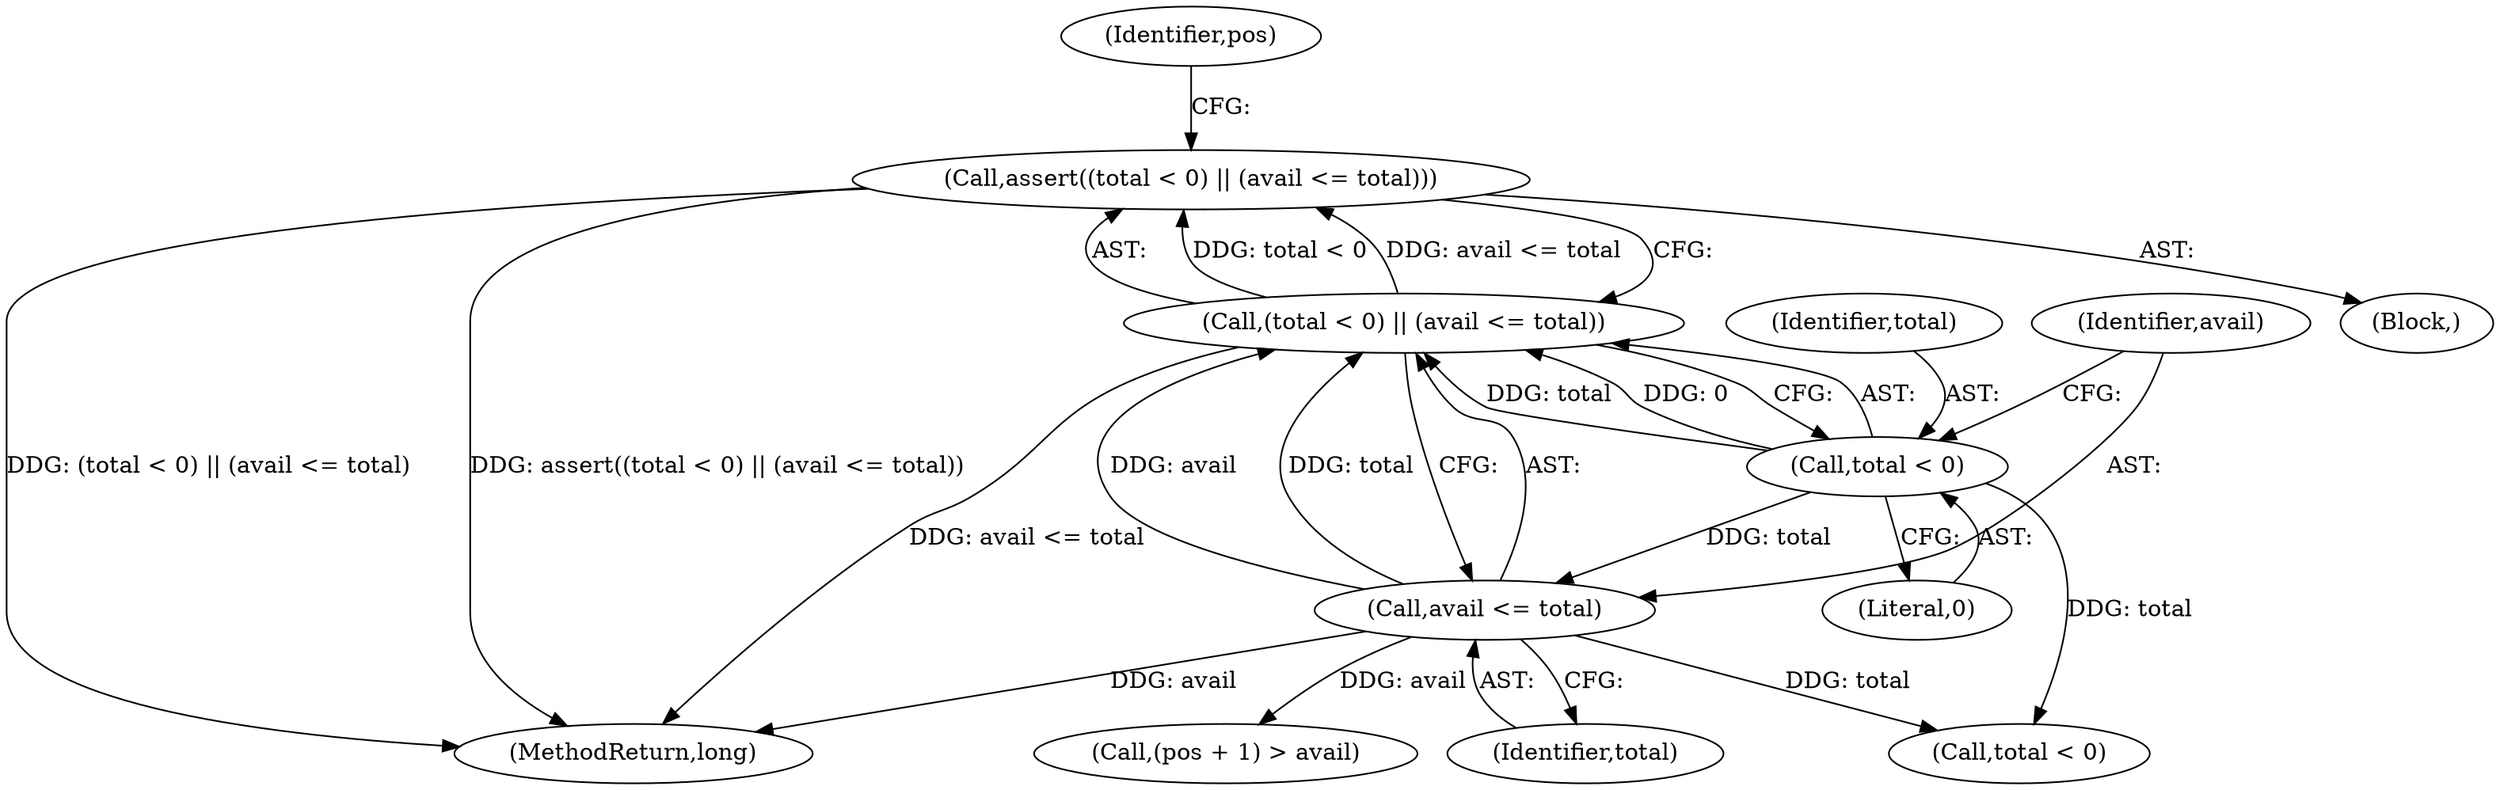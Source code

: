 digraph "0_Android_cc274e2abe8b2a6698a5c47d8aa4bb45f1f9538d_50@API" {
"1000147" [label="(Call,assert((total < 0) || (avail <= total)))"];
"1000148" [label="(Call,(total < 0) || (avail <= total))"];
"1000149" [label="(Call,total < 0)"];
"1000152" [label="(Call,avail <= total)"];
"1000148" [label="(Call,(total < 0) || (avail <= total))"];
"1000419" [label="(MethodReturn,long)"];
"1000154" [label="(Identifier,total)"];
"1000149" [label="(Call,total < 0)"];
"1000150" [label="(Identifier,total)"];
"1000162" [label="(Call,total < 0)"];
"1000151" [label="(Literal,0)"];
"1000119" [label="(Block,)"];
"1000187" [label="(Call,(pos + 1) > avail)"];
"1000152" [label="(Call,avail <= total)"];
"1000153" [label="(Identifier,avail)"];
"1000147" [label="(Call,assert((total < 0) || (avail <= total)))"];
"1000156" [label="(Identifier,pos)"];
"1000147" -> "1000119"  [label="AST: "];
"1000147" -> "1000148"  [label="CFG: "];
"1000148" -> "1000147"  [label="AST: "];
"1000156" -> "1000147"  [label="CFG: "];
"1000147" -> "1000419"  [label="DDG: (total < 0) || (avail <= total)"];
"1000147" -> "1000419"  [label="DDG: assert((total < 0) || (avail <= total))"];
"1000148" -> "1000147"  [label="DDG: total < 0"];
"1000148" -> "1000147"  [label="DDG: avail <= total"];
"1000148" -> "1000149"  [label="CFG: "];
"1000148" -> "1000152"  [label="CFG: "];
"1000149" -> "1000148"  [label="AST: "];
"1000152" -> "1000148"  [label="AST: "];
"1000148" -> "1000419"  [label="DDG: avail <= total"];
"1000149" -> "1000148"  [label="DDG: total"];
"1000149" -> "1000148"  [label="DDG: 0"];
"1000152" -> "1000148"  [label="DDG: avail"];
"1000152" -> "1000148"  [label="DDG: total"];
"1000149" -> "1000151"  [label="CFG: "];
"1000150" -> "1000149"  [label="AST: "];
"1000151" -> "1000149"  [label="AST: "];
"1000153" -> "1000149"  [label="CFG: "];
"1000149" -> "1000152"  [label="DDG: total"];
"1000149" -> "1000162"  [label="DDG: total"];
"1000152" -> "1000154"  [label="CFG: "];
"1000153" -> "1000152"  [label="AST: "];
"1000154" -> "1000152"  [label="AST: "];
"1000152" -> "1000419"  [label="DDG: avail"];
"1000152" -> "1000162"  [label="DDG: total"];
"1000152" -> "1000187"  [label="DDG: avail"];
}
